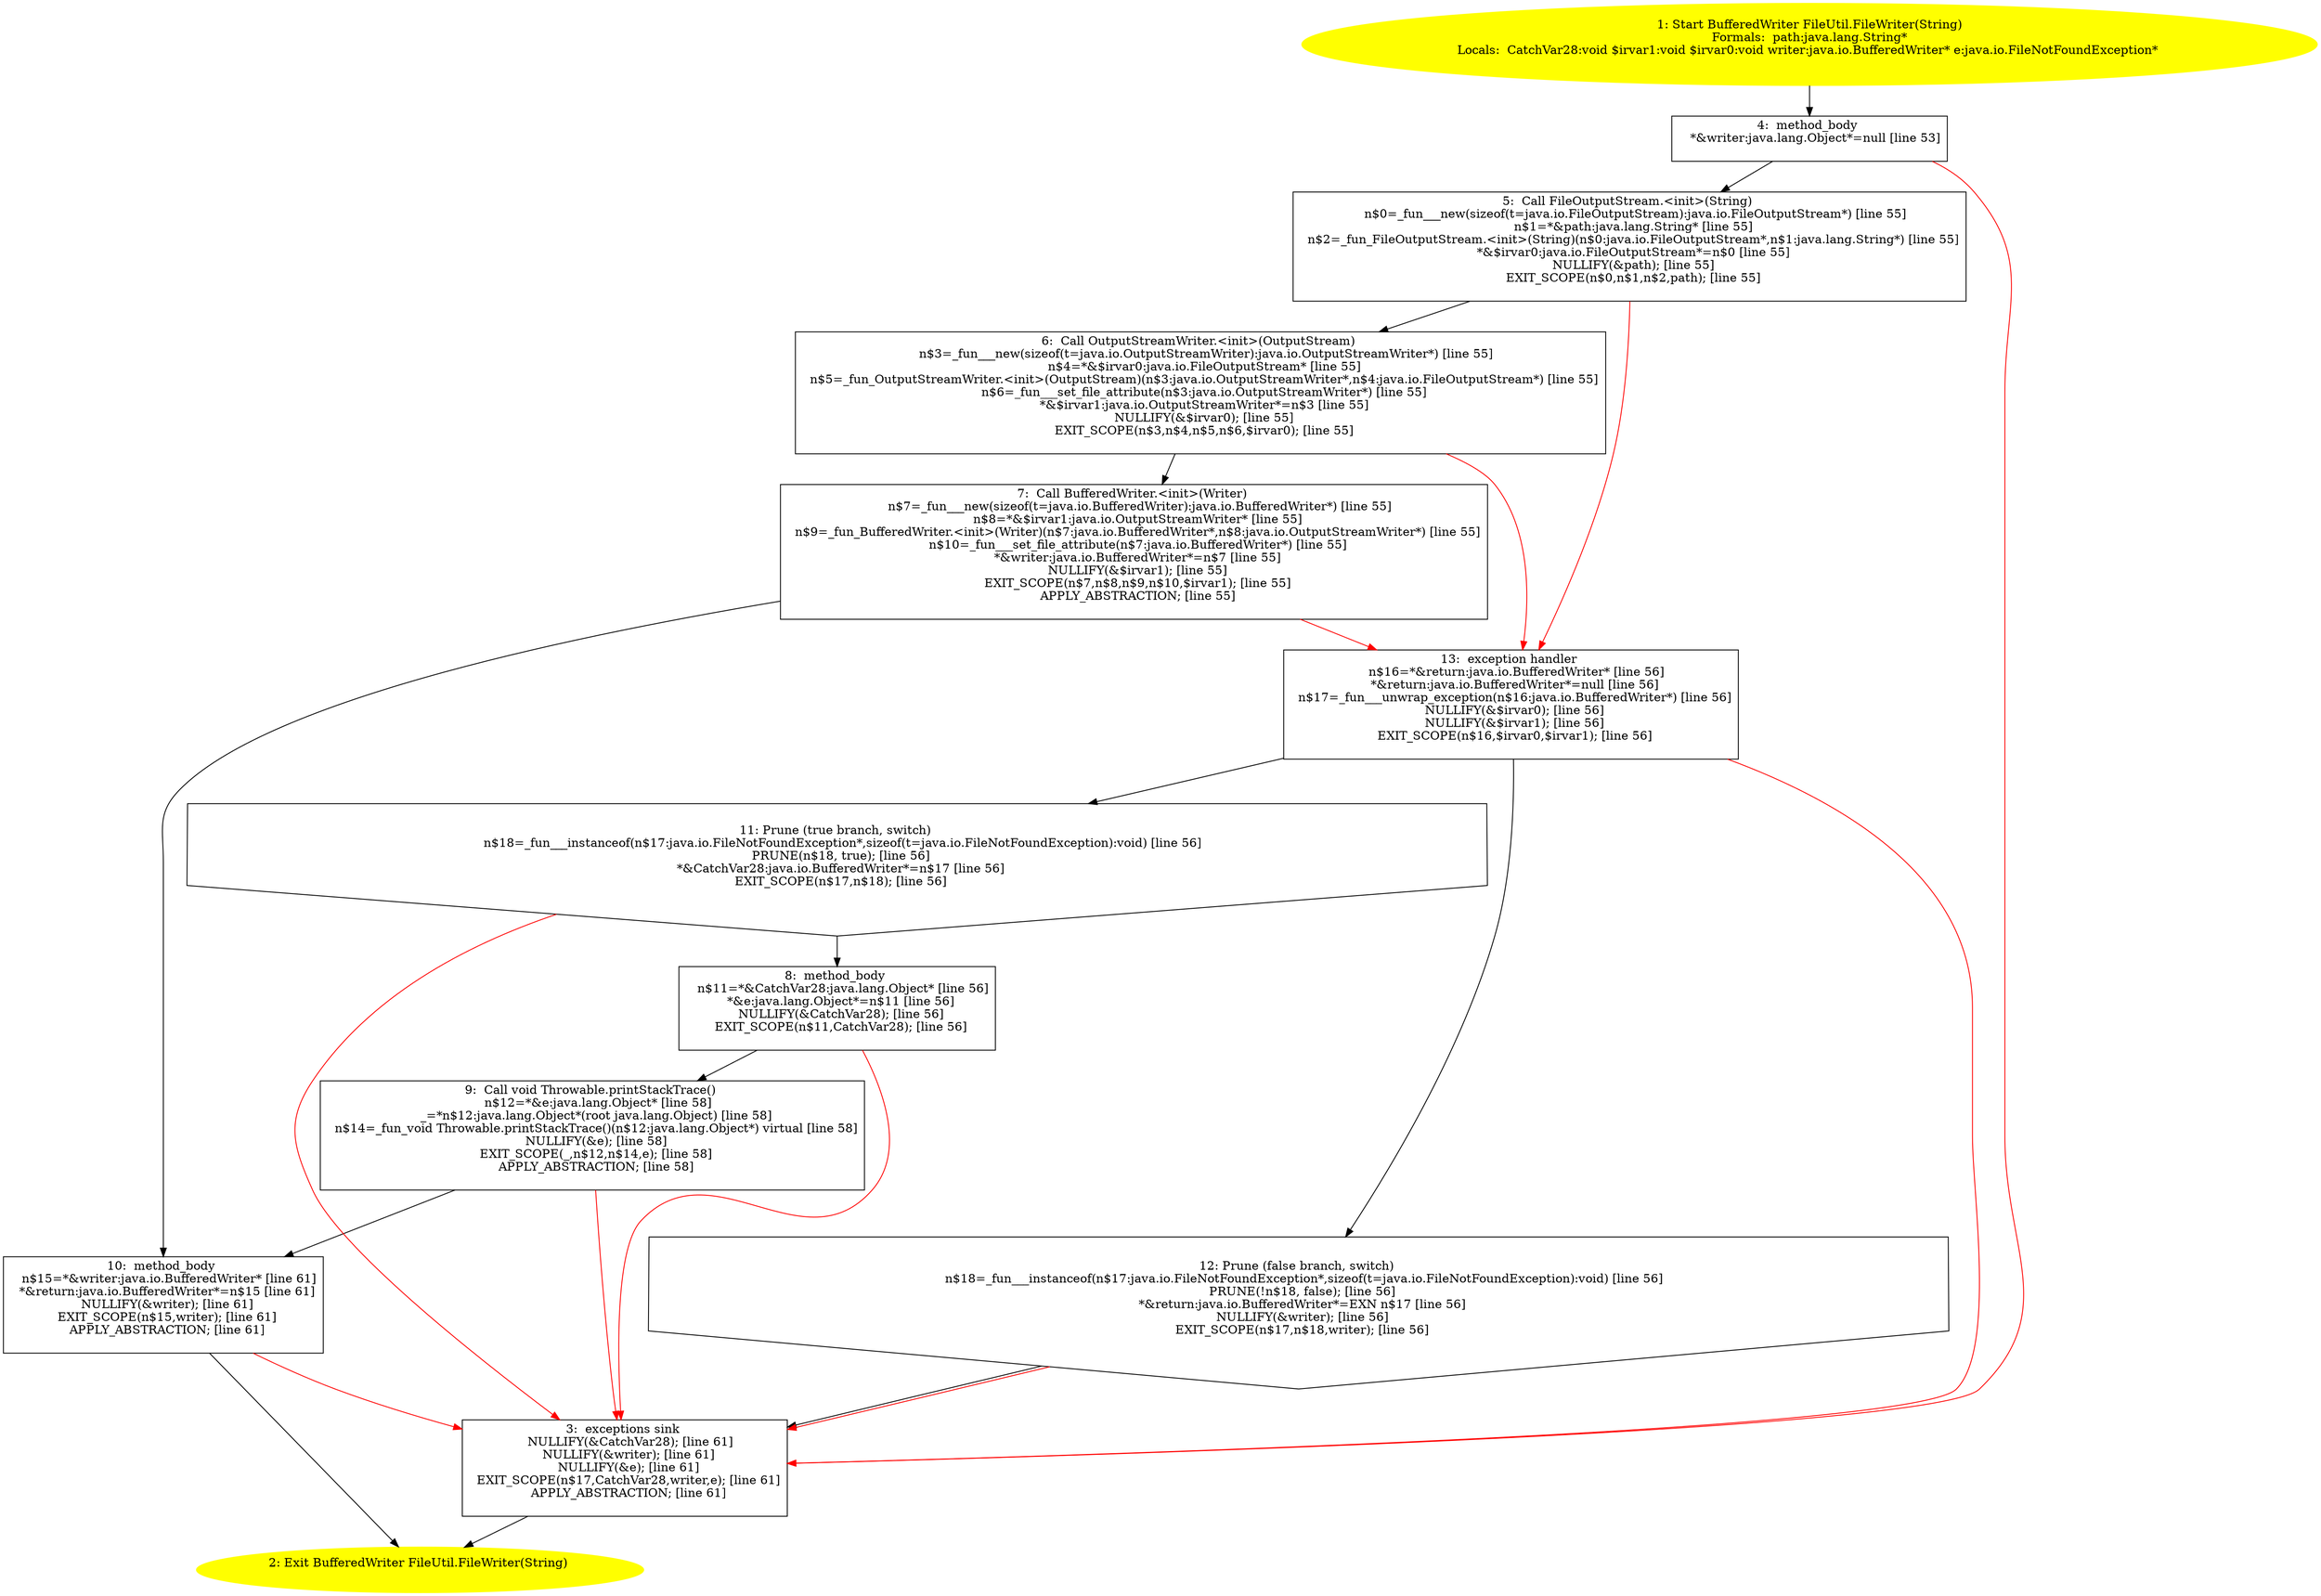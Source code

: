 /* @generated */
digraph cfg {
"com.dulishuo.util.FileUtil.FileWriter(java.lang.String):java.io.BufferedWriter.79f0dfedf9711676e7306205e1d44818_1" [label="1: Start BufferedWriter FileUtil.FileWriter(String)\nFormals:  path:java.lang.String*\nLocals:  CatchVar28:void $irvar1:void $irvar0:void writer:java.io.BufferedWriter* e:java.io.FileNotFoundException* \n  " color=yellow style=filled]
	

	 "com.dulishuo.util.FileUtil.FileWriter(java.lang.String):java.io.BufferedWriter.79f0dfedf9711676e7306205e1d44818_1" -> "com.dulishuo.util.FileUtil.FileWriter(java.lang.String):java.io.BufferedWriter.79f0dfedf9711676e7306205e1d44818_4" ;
"com.dulishuo.util.FileUtil.FileWriter(java.lang.String):java.io.BufferedWriter.79f0dfedf9711676e7306205e1d44818_2" [label="2: Exit BufferedWriter FileUtil.FileWriter(String) \n  " color=yellow style=filled]
	

"com.dulishuo.util.FileUtil.FileWriter(java.lang.String):java.io.BufferedWriter.79f0dfedf9711676e7306205e1d44818_3" [label="3:  exceptions sink \n   NULLIFY(&CatchVar28); [line 61]\n  NULLIFY(&writer); [line 61]\n  NULLIFY(&e); [line 61]\n  EXIT_SCOPE(n$17,CatchVar28,writer,e); [line 61]\n  APPLY_ABSTRACTION; [line 61]\n " shape="box"]
	

	 "com.dulishuo.util.FileUtil.FileWriter(java.lang.String):java.io.BufferedWriter.79f0dfedf9711676e7306205e1d44818_3" -> "com.dulishuo.util.FileUtil.FileWriter(java.lang.String):java.io.BufferedWriter.79f0dfedf9711676e7306205e1d44818_2" ;
"com.dulishuo.util.FileUtil.FileWriter(java.lang.String):java.io.BufferedWriter.79f0dfedf9711676e7306205e1d44818_4" [label="4:  method_body \n   *&writer:java.lang.Object*=null [line 53]\n " shape="box"]
	

	 "com.dulishuo.util.FileUtil.FileWriter(java.lang.String):java.io.BufferedWriter.79f0dfedf9711676e7306205e1d44818_4" -> "com.dulishuo.util.FileUtil.FileWriter(java.lang.String):java.io.BufferedWriter.79f0dfedf9711676e7306205e1d44818_5" ;
	 "com.dulishuo.util.FileUtil.FileWriter(java.lang.String):java.io.BufferedWriter.79f0dfedf9711676e7306205e1d44818_4" -> "com.dulishuo.util.FileUtil.FileWriter(java.lang.String):java.io.BufferedWriter.79f0dfedf9711676e7306205e1d44818_3" [color="red" ];
"com.dulishuo.util.FileUtil.FileWriter(java.lang.String):java.io.BufferedWriter.79f0dfedf9711676e7306205e1d44818_5" [label="5:  Call FileOutputStream.<init>(String) \n   n$0=_fun___new(sizeof(t=java.io.FileOutputStream):java.io.FileOutputStream*) [line 55]\n  n$1=*&path:java.lang.String* [line 55]\n  n$2=_fun_FileOutputStream.<init>(String)(n$0:java.io.FileOutputStream*,n$1:java.lang.String*) [line 55]\n  *&$irvar0:java.io.FileOutputStream*=n$0 [line 55]\n  NULLIFY(&path); [line 55]\n  EXIT_SCOPE(n$0,n$1,n$2,path); [line 55]\n " shape="box"]
	

	 "com.dulishuo.util.FileUtil.FileWriter(java.lang.String):java.io.BufferedWriter.79f0dfedf9711676e7306205e1d44818_5" -> "com.dulishuo.util.FileUtil.FileWriter(java.lang.String):java.io.BufferedWriter.79f0dfedf9711676e7306205e1d44818_6" ;
	 "com.dulishuo.util.FileUtil.FileWriter(java.lang.String):java.io.BufferedWriter.79f0dfedf9711676e7306205e1d44818_5" -> "com.dulishuo.util.FileUtil.FileWriter(java.lang.String):java.io.BufferedWriter.79f0dfedf9711676e7306205e1d44818_13" [color="red" ];
"com.dulishuo.util.FileUtil.FileWriter(java.lang.String):java.io.BufferedWriter.79f0dfedf9711676e7306205e1d44818_6" [label="6:  Call OutputStreamWriter.<init>(OutputStream) \n   n$3=_fun___new(sizeof(t=java.io.OutputStreamWriter):java.io.OutputStreamWriter*) [line 55]\n  n$4=*&$irvar0:java.io.FileOutputStream* [line 55]\n  n$5=_fun_OutputStreamWriter.<init>(OutputStream)(n$3:java.io.OutputStreamWriter*,n$4:java.io.FileOutputStream*) [line 55]\n  n$6=_fun___set_file_attribute(n$3:java.io.OutputStreamWriter*) [line 55]\n  *&$irvar1:java.io.OutputStreamWriter*=n$3 [line 55]\n  NULLIFY(&$irvar0); [line 55]\n  EXIT_SCOPE(n$3,n$4,n$5,n$6,$irvar0); [line 55]\n " shape="box"]
	

	 "com.dulishuo.util.FileUtil.FileWriter(java.lang.String):java.io.BufferedWriter.79f0dfedf9711676e7306205e1d44818_6" -> "com.dulishuo.util.FileUtil.FileWriter(java.lang.String):java.io.BufferedWriter.79f0dfedf9711676e7306205e1d44818_7" ;
	 "com.dulishuo.util.FileUtil.FileWriter(java.lang.String):java.io.BufferedWriter.79f0dfedf9711676e7306205e1d44818_6" -> "com.dulishuo.util.FileUtil.FileWriter(java.lang.String):java.io.BufferedWriter.79f0dfedf9711676e7306205e1d44818_13" [color="red" ];
"com.dulishuo.util.FileUtil.FileWriter(java.lang.String):java.io.BufferedWriter.79f0dfedf9711676e7306205e1d44818_7" [label="7:  Call BufferedWriter.<init>(Writer) \n   n$7=_fun___new(sizeof(t=java.io.BufferedWriter):java.io.BufferedWriter*) [line 55]\n  n$8=*&$irvar1:java.io.OutputStreamWriter* [line 55]\n  n$9=_fun_BufferedWriter.<init>(Writer)(n$7:java.io.BufferedWriter*,n$8:java.io.OutputStreamWriter*) [line 55]\n  n$10=_fun___set_file_attribute(n$7:java.io.BufferedWriter*) [line 55]\n  *&writer:java.io.BufferedWriter*=n$7 [line 55]\n  NULLIFY(&$irvar1); [line 55]\n  EXIT_SCOPE(n$7,n$8,n$9,n$10,$irvar1); [line 55]\n  APPLY_ABSTRACTION; [line 55]\n " shape="box"]
	

	 "com.dulishuo.util.FileUtil.FileWriter(java.lang.String):java.io.BufferedWriter.79f0dfedf9711676e7306205e1d44818_7" -> "com.dulishuo.util.FileUtil.FileWriter(java.lang.String):java.io.BufferedWriter.79f0dfedf9711676e7306205e1d44818_10" ;
	 "com.dulishuo.util.FileUtil.FileWriter(java.lang.String):java.io.BufferedWriter.79f0dfedf9711676e7306205e1d44818_7" -> "com.dulishuo.util.FileUtil.FileWriter(java.lang.String):java.io.BufferedWriter.79f0dfedf9711676e7306205e1d44818_13" [color="red" ];
"com.dulishuo.util.FileUtil.FileWriter(java.lang.String):java.io.BufferedWriter.79f0dfedf9711676e7306205e1d44818_8" [label="8:  method_body \n   n$11=*&CatchVar28:java.lang.Object* [line 56]\n  *&e:java.lang.Object*=n$11 [line 56]\n  NULLIFY(&CatchVar28); [line 56]\n  EXIT_SCOPE(n$11,CatchVar28); [line 56]\n " shape="box"]
	

	 "com.dulishuo.util.FileUtil.FileWriter(java.lang.String):java.io.BufferedWriter.79f0dfedf9711676e7306205e1d44818_8" -> "com.dulishuo.util.FileUtil.FileWriter(java.lang.String):java.io.BufferedWriter.79f0dfedf9711676e7306205e1d44818_9" ;
	 "com.dulishuo.util.FileUtil.FileWriter(java.lang.String):java.io.BufferedWriter.79f0dfedf9711676e7306205e1d44818_8" -> "com.dulishuo.util.FileUtil.FileWriter(java.lang.String):java.io.BufferedWriter.79f0dfedf9711676e7306205e1d44818_3" [color="red" ];
"com.dulishuo.util.FileUtil.FileWriter(java.lang.String):java.io.BufferedWriter.79f0dfedf9711676e7306205e1d44818_9" [label="9:  Call void Throwable.printStackTrace() \n   n$12=*&e:java.lang.Object* [line 58]\n  _=*n$12:java.lang.Object*(root java.lang.Object) [line 58]\n  n$14=_fun_void Throwable.printStackTrace()(n$12:java.lang.Object*) virtual [line 58]\n  NULLIFY(&e); [line 58]\n  EXIT_SCOPE(_,n$12,n$14,e); [line 58]\n  APPLY_ABSTRACTION; [line 58]\n " shape="box"]
	

	 "com.dulishuo.util.FileUtil.FileWriter(java.lang.String):java.io.BufferedWriter.79f0dfedf9711676e7306205e1d44818_9" -> "com.dulishuo.util.FileUtil.FileWriter(java.lang.String):java.io.BufferedWriter.79f0dfedf9711676e7306205e1d44818_10" ;
	 "com.dulishuo.util.FileUtil.FileWriter(java.lang.String):java.io.BufferedWriter.79f0dfedf9711676e7306205e1d44818_9" -> "com.dulishuo.util.FileUtil.FileWriter(java.lang.String):java.io.BufferedWriter.79f0dfedf9711676e7306205e1d44818_3" [color="red" ];
"com.dulishuo.util.FileUtil.FileWriter(java.lang.String):java.io.BufferedWriter.79f0dfedf9711676e7306205e1d44818_10" [label="10:  method_body \n   n$15=*&writer:java.io.BufferedWriter* [line 61]\n  *&return:java.io.BufferedWriter*=n$15 [line 61]\n  NULLIFY(&writer); [line 61]\n  EXIT_SCOPE(n$15,writer); [line 61]\n  APPLY_ABSTRACTION; [line 61]\n " shape="box"]
	

	 "com.dulishuo.util.FileUtil.FileWriter(java.lang.String):java.io.BufferedWriter.79f0dfedf9711676e7306205e1d44818_10" -> "com.dulishuo.util.FileUtil.FileWriter(java.lang.String):java.io.BufferedWriter.79f0dfedf9711676e7306205e1d44818_2" ;
	 "com.dulishuo.util.FileUtil.FileWriter(java.lang.String):java.io.BufferedWriter.79f0dfedf9711676e7306205e1d44818_10" -> "com.dulishuo.util.FileUtil.FileWriter(java.lang.String):java.io.BufferedWriter.79f0dfedf9711676e7306205e1d44818_3" [color="red" ];
"com.dulishuo.util.FileUtil.FileWriter(java.lang.String):java.io.BufferedWriter.79f0dfedf9711676e7306205e1d44818_11" [label="11: Prune (true branch, switch) \n   n$18=_fun___instanceof(n$17:java.io.FileNotFoundException*,sizeof(t=java.io.FileNotFoundException):void) [line 56]\n  PRUNE(n$18, true); [line 56]\n  *&CatchVar28:java.io.BufferedWriter*=n$17 [line 56]\n  EXIT_SCOPE(n$17,n$18); [line 56]\n " shape="invhouse"]
	

	 "com.dulishuo.util.FileUtil.FileWriter(java.lang.String):java.io.BufferedWriter.79f0dfedf9711676e7306205e1d44818_11" -> "com.dulishuo.util.FileUtil.FileWriter(java.lang.String):java.io.BufferedWriter.79f0dfedf9711676e7306205e1d44818_8" ;
	 "com.dulishuo.util.FileUtil.FileWriter(java.lang.String):java.io.BufferedWriter.79f0dfedf9711676e7306205e1d44818_11" -> "com.dulishuo.util.FileUtil.FileWriter(java.lang.String):java.io.BufferedWriter.79f0dfedf9711676e7306205e1d44818_3" [color="red" ];
"com.dulishuo.util.FileUtil.FileWriter(java.lang.String):java.io.BufferedWriter.79f0dfedf9711676e7306205e1d44818_12" [label="12: Prune (false branch, switch) \n   n$18=_fun___instanceof(n$17:java.io.FileNotFoundException*,sizeof(t=java.io.FileNotFoundException):void) [line 56]\n  PRUNE(!n$18, false); [line 56]\n  *&return:java.io.BufferedWriter*=EXN n$17 [line 56]\n  NULLIFY(&writer); [line 56]\n  EXIT_SCOPE(n$17,n$18,writer); [line 56]\n " shape="invhouse"]
	

	 "com.dulishuo.util.FileUtil.FileWriter(java.lang.String):java.io.BufferedWriter.79f0dfedf9711676e7306205e1d44818_12" -> "com.dulishuo.util.FileUtil.FileWriter(java.lang.String):java.io.BufferedWriter.79f0dfedf9711676e7306205e1d44818_3" ;
	 "com.dulishuo.util.FileUtil.FileWriter(java.lang.String):java.io.BufferedWriter.79f0dfedf9711676e7306205e1d44818_12" -> "com.dulishuo.util.FileUtil.FileWriter(java.lang.String):java.io.BufferedWriter.79f0dfedf9711676e7306205e1d44818_3" [color="red" ];
"com.dulishuo.util.FileUtil.FileWriter(java.lang.String):java.io.BufferedWriter.79f0dfedf9711676e7306205e1d44818_13" [label="13:  exception handler \n   n$16=*&return:java.io.BufferedWriter* [line 56]\n  *&return:java.io.BufferedWriter*=null [line 56]\n  n$17=_fun___unwrap_exception(n$16:java.io.BufferedWriter*) [line 56]\n  NULLIFY(&$irvar0); [line 56]\n  NULLIFY(&$irvar1); [line 56]\n  EXIT_SCOPE(n$16,$irvar0,$irvar1); [line 56]\n " shape="box"]
	

	 "com.dulishuo.util.FileUtil.FileWriter(java.lang.String):java.io.BufferedWriter.79f0dfedf9711676e7306205e1d44818_13" -> "com.dulishuo.util.FileUtil.FileWriter(java.lang.String):java.io.BufferedWriter.79f0dfedf9711676e7306205e1d44818_11" ;
	 "com.dulishuo.util.FileUtil.FileWriter(java.lang.String):java.io.BufferedWriter.79f0dfedf9711676e7306205e1d44818_13" -> "com.dulishuo.util.FileUtil.FileWriter(java.lang.String):java.io.BufferedWriter.79f0dfedf9711676e7306205e1d44818_12" ;
	 "com.dulishuo.util.FileUtil.FileWriter(java.lang.String):java.io.BufferedWriter.79f0dfedf9711676e7306205e1d44818_13" -> "com.dulishuo.util.FileUtil.FileWriter(java.lang.String):java.io.BufferedWriter.79f0dfedf9711676e7306205e1d44818_3" [color="red" ];
}

